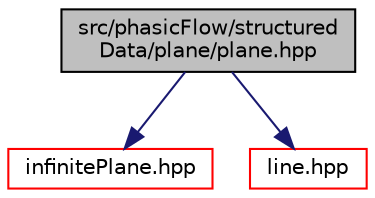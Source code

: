 digraph "src/phasicFlow/structuredData/plane/plane.hpp"
{
 // LATEX_PDF_SIZE
  edge [fontname="Helvetica",fontsize="10",labelfontname="Helvetica",labelfontsize="10"];
  node [fontname="Helvetica",fontsize="10",shape=record];
  Node1 [label="src/phasicFlow/structured\lData/plane/plane.hpp",height=0.2,width=0.4,color="black", fillcolor="grey75", style="filled", fontcolor="black",tooltip=" "];
  Node1 -> Node2 [color="midnightblue",fontsize="10",style="solid",fontname="Helvetica"];
  Node2 [label="infinitePlane.hpp",height=0.2,width=0.4,color="red", fillcolor="white", style="filled",URL="$infinitePlane_8hpp.html",tooltip=" "];
  Node1 -> Node36 [color="midnightblue",fontsize="10",style="solid",fontname="Helvetica"];
  Node36 [label="line.hpp",height=0.2,width=0.4,color="red", fillcolor="white", style="filled",URL="$line_8hpp.html",tooltip=" "];
}
